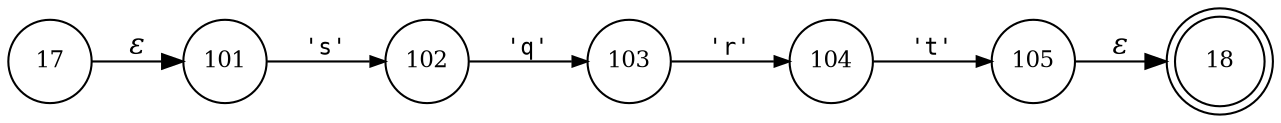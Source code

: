 digraph ATN {
rankdir=LR;
s18[fontsize=11, label="18", shape=doublecircle, fixedsize=true, width=.6];
s17[fontsize=11,label="17", shape=circle, fixedsize=true, width=.55, peripheries=1];
s101[fontsize=11,label="101", shape=circle, fixedsize=true, width=.55, peripheries=1];
s102[fontsize=11,label="102", shape=circle, fixedsize=true, width=.55, peripheries=1];
s103[fontsize=11,label="103", shape=circle, fixedsize=true, width=.55, peripheries=1];
s104[fontsize=11,label="104", shape=circle, fixedsize=true, width=.55, peripheries=1];
s105[fontsize=11,label="105", shape=circle, fixedsize=true, width=.55, peripheries=1];
s17 -> s101 [fontname="Times-Italic", label="&epsilon;"];
s101 -> s102 [fontsize=11, fontname="Courier", arrowsize=.7, label = "'s'", arrowhead = normal];
s102 -> s103 [fontsize=11, fontname="Courier", arrowsize=.7, label = "'q'", arrowhead = normal];
s103 -> s104 [fontsize=11, fontname="Courier", arrowsize=.7, label = "'r'", arrowhead = normal];
s104 -> s105 [fontsize=11, fontname="Courier", arrowsize=.7, label = "'t'", arrowhead = normal];
s105 -> s18 [fontname="Times-Italic", label="&epsilon;"];
}